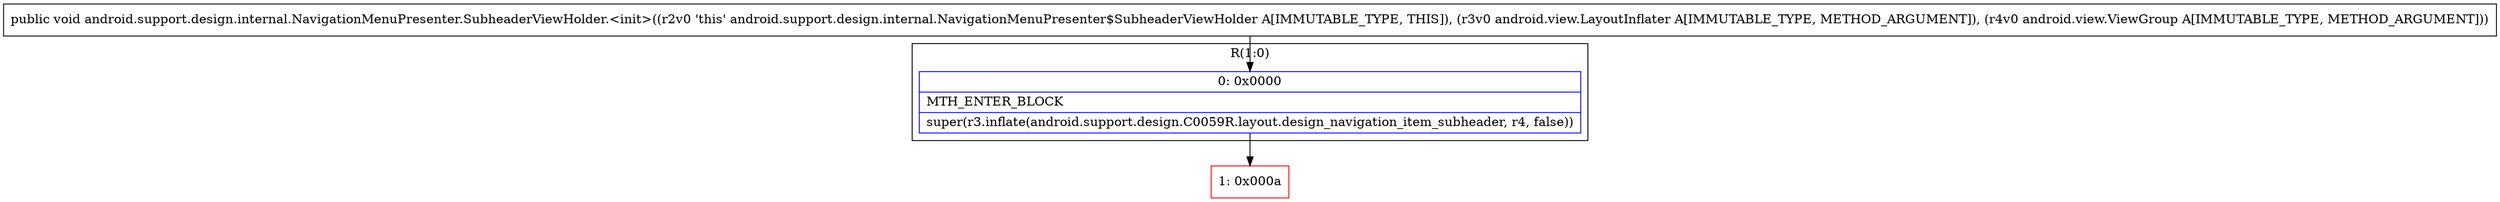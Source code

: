 digraph "CFG forandroid.support.design.internal.NavigationMenuPresenter.SubheaderViewHolder.\<init\>(Landroid\/view\/LayoutInflater;Landroid\/view\/ViewGroup;)V" {
subgraph cluster_Region_1770806208 {
label = "R(1:0)";
node [shape=record,color=blue];
Node_0 [shape=record,label="{0\:\ 0x0000|MTH_ENTER_BLOCK\l|super(r3.inflate(android.support.design.C0059R.layout.design_navigation_item_subheader, r4, false))\l}"];
}
Node_1 [shape=record,color=red,label="{1\:\ 0x000a}"];
MethodNode[shape=record,label="{public void android.support.design.internal.NavigationMenuPresenter.SubheaderViewHolder.\<init\>((r2v0 'this' android.support.design.internal.NavigationMenuPresenter$SubheaderViewHolder A[IMMUTABLE_TYPE, THIS]), (r3v0 android.view.LayoutInflater A[IMMUTABLE_TYPE, METHOD_ARGUMENT]), (r4v0 android.view.ViewGroup A[IMMUTABLE_TYPE, METHOD_ARGUMENT])) }"];
MethodNode -> Node_0;
Node_0 -> Node_1;
}

